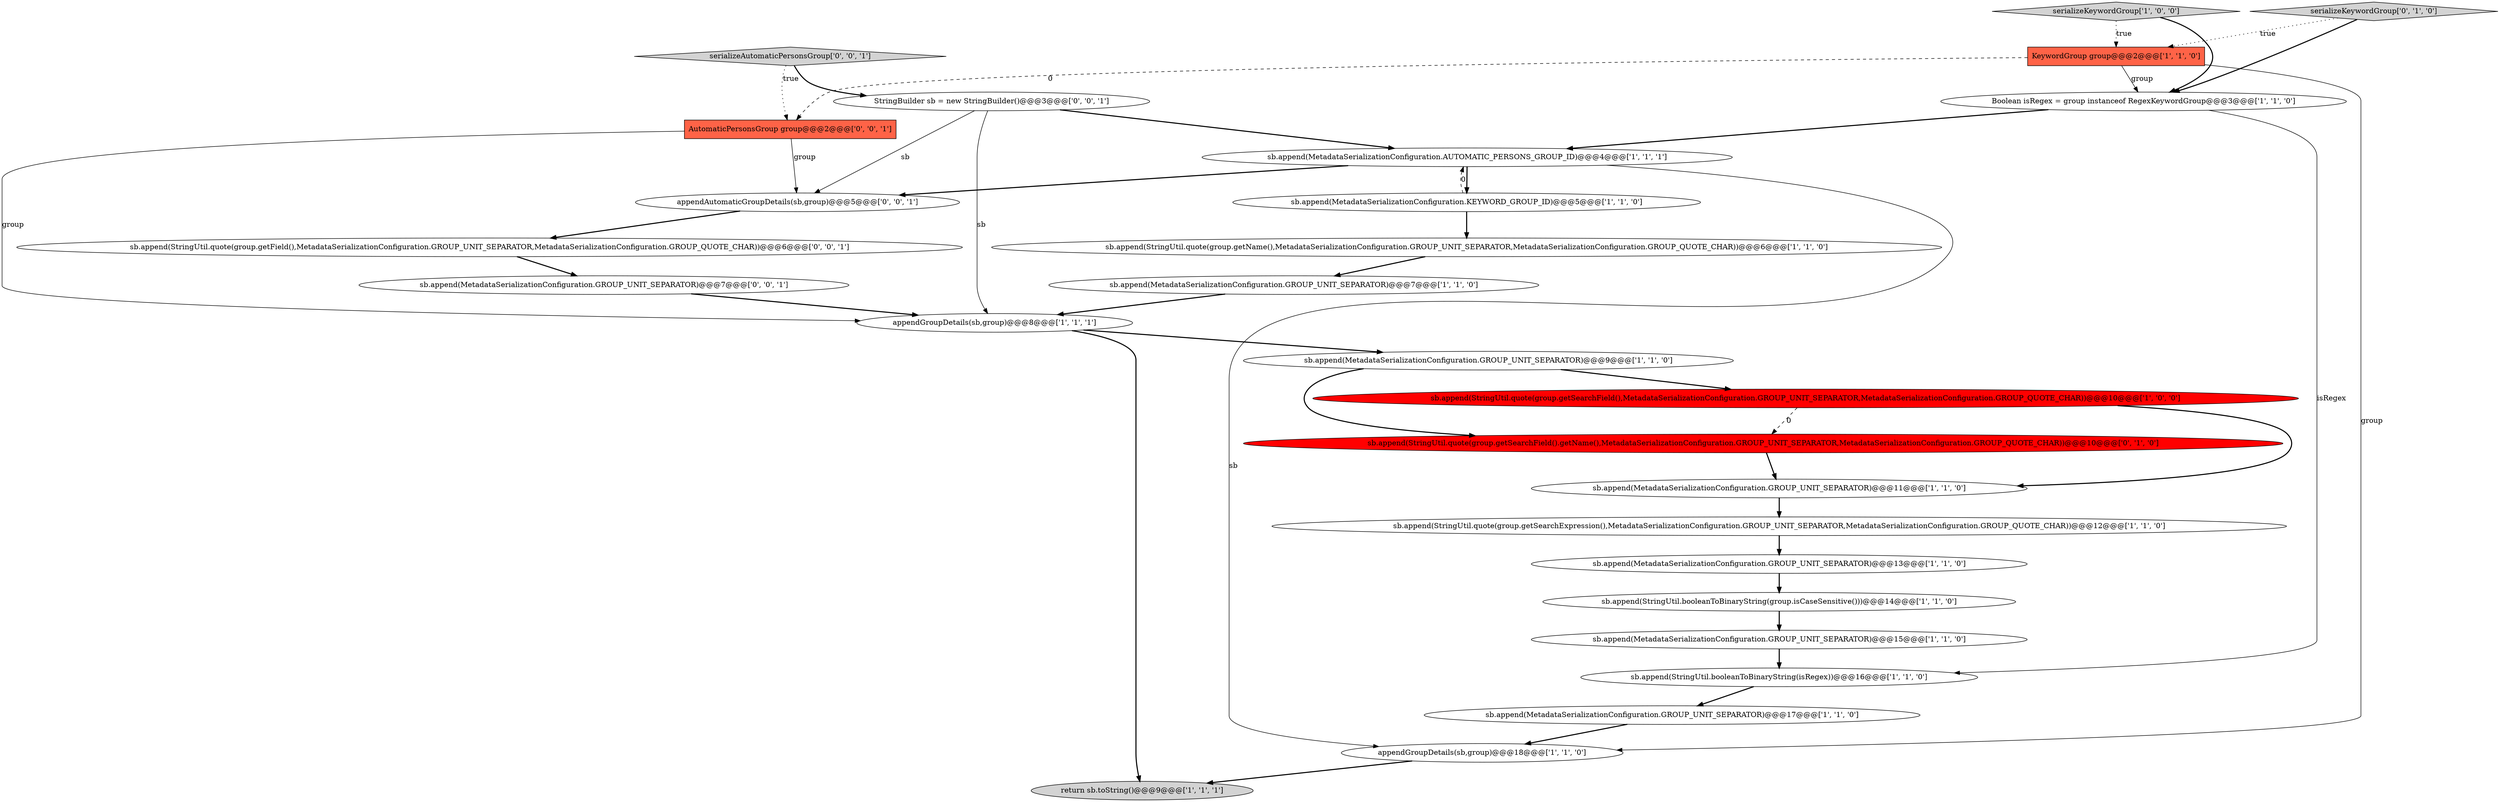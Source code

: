 digraph {
8 [style = filled, label = "sb.append(MetadataSerializationConfiguration.AUTOMATIC_PERSONS_GROUP_ID)@@@4@@@['1', '1', '1']", fillcolor = white, shape = ellipse image = "AAA0AAABBB1BBB"];
6 [style = filled, label = "Boolean isRegex = group instanceof RegexKeywordGroup@@@3@@@['1', '1', '0']", fillcolor = white, shape = ellipse image = "AAA0AAABBB1BBB"];
19 [style = filled, label = "serializeKeywordGroup['0', '1', '0']", fillcolor = lightgray, shape = diamond image = "AAA0AAABBB2BBB"];
5 [style = filled, label = "sb.append(MetadataSerializationConfiguration.GROUP_UNIT_SEPARATOR)@@@11@@@['1', '1', '0']", fillcolor = white, shape = ellipse image = "AAA0AAABBB1BBB"];
12 [style = filled, label = "sb.append(MetadataSerializationConfiguration.GROUP_UNIT_SEPARATOR)@@@9@@@['1', '1', '0']", fillcolor = white, shape = ellipse image = "AAA0AAABBB1BBB"];
15 [style = filled, label = "sb.append(MetadataSerializationConfiguration.GROUP_UNIT_SEPARATOR)@@@17@@@['1', '1', '0']", fillcolor = white, shape = ellipse image = "AAA0AAABBB1BBB"];
20 [style = filled, label = "sb.append(StringUtil.quote(group.getSearchField().getName(),MetadataSerializationConfiguration.GROUP_UNIT_SEPARATOR,MetadataSerializationConfiguration.GROUP_QUOTE_CHAR))@@@10@@@['0', '1', '0']", fillcolor = red, shape = ellipse image = "AAA1AAABBB2BBB"];
9 [style = filled, label = "sb.append(MetadataSerializationConfiguration.GROUP_UNIT_SEPARATOR)@@@13@@@['1', '1', '0']", fillcolor = white, shape = ellipse image = "AAA0AAABBB1BBB"];
22 [style = filled, label = "sb.append(StringUtil.quote(group.getField(),MetadataSerializationConfiguration.GROUP_UNIT_SEPARATOR,MetadataSerializationConfiguration.GROUP_QUOTE_CHAR))@@@6@@@['0', '0', '1']", fillcolor = white, shape = ellipse image = "AAA0AAABBB3BBB"];
21 [style = filled, label = "serializeAutomaticPersonsGroup['0', '0', '1']", fillcolor = lightgray, shape = diamond image = "AAA0AAABBB3BBB"];
3 [style = filled, label = "sb.append(MetadataSerializationConfiguration.GROUP_UNIT_SEPARATOR)@@@15@@@['1', '1', '0']", fillcolor = white, shape = ellipse image = "AAA0AAABBB1BBB"];
11 [style = filled, label = "sb.append(MetadataSerializationConfiguration.KEYWORD_GROUP_ID)@@@5@@@['1', '1', '0']", fillcolor = white, shape = ellipse image = "AAA0AAABBB1BBB"];
24 [style = filled, label = "appendAutomaticGroupDetails(sb,group)@@@5@@@['0', '0', '1']", fillcolor = white, shape = ellipse image = "AAA0AAABBB3BBB"];
13 [style = filled, label = "KeywordGroup group@@@2@@@['1', '1', '0']", fillcolor = tomato, shape = box image = "AAA0AAABBB1BBB"];
1 [style = filled, label = "appendGroupDetails(sb,group)@@@18@@@['1', '1', '0']", fillcolor = white, shape = ellipse image = "AAA0AAABBB1BBB"];
26 [style = filled, label = "sb.append(MetadataSerializationConfiguration.GROUP_UNIT_SEPARATOR)@@@7@@@['0', '0', '1']", fillcolor = white, shape = ellipse image = "AAA0AAABBB3BBB"];
4 [style = filled, label = "serializeKeywordGroup['1', '0', '0']", fillcolor = lightgray, shape = diamond image = "AAA0AAABBB1BBB"];
2 [style = filled, label = "sb.append(StringUtil.quote(group.getSearchField(),MetadataSerializationConfiguration.GROUP_UNIT_SEPARATOR,MetadataSerializationConfiguration.GROUP_QUOTE_CHAR))@@@10@@@['1', '0', '0']", fillcolor = red, shape = ellipse image = "AAA1AAABBB1BBB"];
18 [style = filled, label = "sb.append(StringUtil.booleanToBinaryString(group.isCaseSensitive()))@@@14@@@['1', '1', '0']", fillcolor = white, shape = ellipse image = "AAA0AAABBB1BBB"];
0 [style = filled, label = "sb.append(MetadataSerializationConfiguration.GROUP_UNIT_SEPARATOR)@@@7@@@['1', '1', '0']", fillcolor = white, shape = ellipse image = "AAA0AAABBB1BBB"];
10 [style = filled, label = "return sb.toString()@@@9@@@['1', '1', '1']", fillcolor = lightgray, shape = ellipse image = "AAA0AAABBB1BBB"];
25 [style = filled, label = "AutomaticPersonsGroup group@@@2@@@['0', '0', '1']", fillcolor = tomato, shape = box image = "AAA0AAABBB3BBB"];
23 [style = filled, label = "StringBuilder sb = new StringBuilder()@@@3@@@['0', '0', '1']", fillcolor = white, shape = ellipse image = "AAA0AAABBB3BBB"];
16 [style = filled, label = "appendGroupDetails(sb,group)@@@8@@@['1', '1', '1']", fillcolor = white, shape = ellipse image = "AAA0AAABBB1BBB"];
14 [style = filled, label = "sb.append(StringUtil.quote(group.getSearchExpression(),MetadataSerializationConfiguration.GROUP_UNIT_SEPARATOR,MetadataSerializationConfiguration.GROUP_QUOTE_CHAR))@@@12@@@['1', '1', '0']", fillcolor = white, shape = ellipse image = "AAA0AAABBB1BBB"];
17 [style = filled, label = "sb.append(StringUtil.booleanToBinaryString(isRegex))@@@16@@@['1', '1', '0']", fillcolor = white, shape = ellipse image = "AAA0AAABBB1BBB"];
7 [style = filled, label = "sb.append(StringUtil.quote(group.getName(),MetadataSerializationConfiguration.GROUP_UNIT_SEPARATOR,MetadataSerializationConfiguration.GROUP_QUOTE_CHAR))@@@6@@@['1', '1', '0']", fillcolor = white, shape = ellipse image = "AAA0AAABBB1BBB"];
23->16 [style = solid, label="sb"];
22->26 [style = bold, label=""];
0->16 [style = bold, label=""];
18->3 [style = bold, label=""];
11->8 [style = dashed, label="0"];
2->20 [style = dashed, label="0"];
4->6 [style = bold, label=""];
16->10 [style = bold, label=""];
25->24 [style = solid, label="group"];
12->20 [style = bold, label=""];
7->0 [style = bold, label=""];
19->13 [style = dotted, label="true"];
5->14 [style = bold, label=""];
13->25 [style = dashed, label="0"];
23->8 [style = bold, label=""];
19->6 [style = bold, label=""];
24->22 [style = bold, label=""];
20->5 [style = bold, label=""];
6->17 [style = solid, label="isRegex"];
21->25 [style = dotted, label="true"];
13->1 [style = solid, label="group"];
26->16 [style = bold, label=""];
4->13 [style = dotted, label="true"];
12->2 [style = bold, label=""];
9->18 [style = bold, label=""];
13->6 [style = solid, label="group"];
8->1 [style = solid, label="sb"];
6->8 [style = bold, label=""];
17->15 [style = bold, label=""];
3->17 [style = bold, label=""];
23->24 [style = solid, label="sb"];
14->9 [style = bold, label=""];
25->16 [style = solid, label="group"];
1->10 [style = bold, label=""];
8->11 [style = bold, label=""];
21->23 [style = bold, label=""];
16->12 [style = bold, label=""];
11->7 [style = bold, label=""];
2->5 [style = bold, label=""];
15->1 [style = bold, label=""];
8->24 [style = bold, label=""];
}
